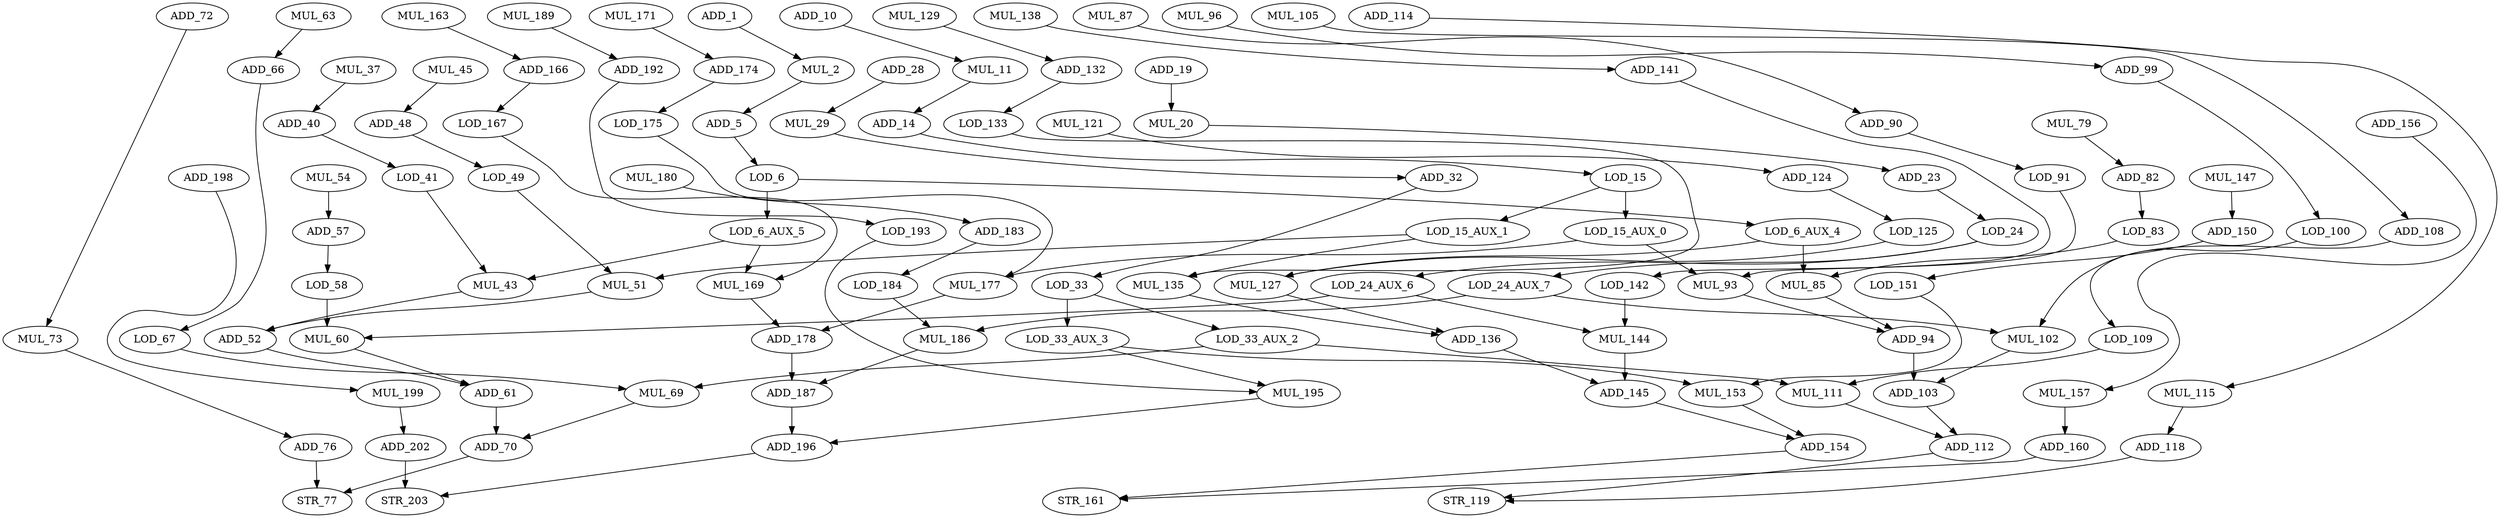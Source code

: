 digraph G {
    ADD_61;
    ADD_70;
    ADD_192;
    LOD_193;
    LOD_41;
    MUL_43;
    ADD_154;
    STR_161;
    ADD_112;
    STR_119;
    ADD_57;
    LOD_58;
    MUL_85;
    ADD_94;
    MUL_177;
    ADD_178;
    LOD_15_AUX_0;
    MUL_93;
    ADD_48;
    LOD_49;
    ADD_103;
    LOD_100;
    MUL_102;
    LOD_33_AUX_2;
    MUL_69;
    MUL_111;
    ADD_118;
    MUL_2;
    ADD_5;
    ADD_141;
    LOD_142;
    ADD_183;
    LOD_184;
    ADD_150;
    LOD_151;
    ADD_198;
    MUL_199;
    LOD_15;
    LOD_15_AUX_1;
    MUL_121;
    ADD_124;
    MUL_45;
    LOD_125;
    MUL_127;
    LOD_91;
    LOD_133;
    MUL_135;
    LOD_33_AUX_3;
    MUL_153;
    MUL_195;
    ADD_90;
    MUL_171;
    ADD_174;
    LOD_6;
    LOD_24_AUX_6;
    MUL_60;
    MUL_144;
    MUL_29;
    ADD_32;
    LOD_6_AUX_4;
    LOD_6_AUX_5;
    ADD_52;
    MUL_96;
    ADD_99;
    LOD_33;
    MUL_37;
    ADD_40;
    MUL_79;
    ADD_82;
    ADD_136;
    ADD_1;
    ADD_72;
    MUL_73;
    MUL_51;
    ADD_156;
    MUL_157;
    ADD_66;
    LOD_67;
    ADD_14;
    LOD_175;
    MUL_87;
    ADD_23;
    LOD_24;
    MUL_163;
    ADD_166;
    MUL_105;
    ADD_108;
    ADD_145;
    MUL_169;
    MUL_186;
    ADD_187;
    MUL_20;
    MUL_115;
    LOD_167;
    LOD_109;
    MUL_63;
    ADD_132;
    MUL_138;
    ADD_202;
    STR_203;
    MUL_11;
    LOD_83;
    MUL_129;
    ADD_196;
    MUL_54;
    ADD_76;
    MUL_147;
    ADD_160;
    ADD_28;
    ADD_19;
    ADD_10;
    STR_77;
    LOD_24_AUX_7;
    ADD_114;
    MUL_180;
    MUL_189;
    ADD_61 -> ADD_70 [weight=2];
    ADD_70 -> STR_77 [weight=0];
    ADD_192 -> LOD_193 [weight=0];
    LOD_193 -> MUL_195 [weight=0];
    LOD_41 -> MUL_43 [weight=0];
    MUL_43 -> ADD_52 [weight=0];
    ADD_154 -> STR_161 [weight=0];
    ADD_112 -> STR_119 [weight=0];
    ADD_57 -> LOD_58 [weight=0];
    LOD_58 -> MUL_60 [weight=2];
    MUL_85 -> ADD_94 [weight=0];
    ADD_94 -> ADD_103 [weight=4];
    MUL_177 -> ADD_178 [weight=0];
    ADD_178 -> ADD_187 [weight=5];
    LOD_15_AUX_0 -> MUL_93 [weight=0];
    LOD_15_AUX_0 -> MUL_177 [weight=0];
    MUL_93 -> ADD_94 [weight=0];
    ADD_48 -> LOD_49 [weight=0];
    LOD_49 -> MUL_51 [weight=0];
    ADD_103 -> ADD_112 [weight=0];
    LOD_100 -> MUL_102 [weight=0];
    MUL_102 -> ADD_103 [weight=0];
    LOD_33_AUX_2 -> MUL_69 [weight=0];
    LOD_33_AUX_2 -> MUL_111 [weight=0];
    MUL_69 -> ADD_70 [weight=0];
    MUL_111 -> ADD_112 [weight=0];
    ADD_118 -> STR_119 [weight=0];
    MUL_2 -> ADD_5 [weight=0];
    ADD_5 -> LOD_6 [weight=0];
    ADD_141 -> LOD_142 [weight=0];
    LOD_142 -> MUL_144 [weight=1];
    ADD_183 -> LOD_184 [weight=0];
    LOD_184 -> MUL_186 [weight=0];
    ADD_150 -> LOD_151 [weight=0];
    LOD_151 -> MUL_153 [weight=0];
    ADD_198 -> MUL_199 [weight=0];
    MUL_199 -> ADD_202 [weight=0];
    LOD_15 -> LOD_15_AUX_0 [weight=3];
    LOD_15 -> LOD_15_AUX_1 [weight=0];
    LOD_15_AUX_1 -> MUL_51 [weight=0];
    LOD_15_AUX_1 -> MUL_135 [weight=0];
    MUL_121 -> ADD_124 [weight=0];
    ADD_124 -> LOD_125 [weight=0];
    MUL_45 -> ADD_48 [weight=0];
    LOD_125 -> MUL_127 [weight=0];
    MUL_127 -> ADD_136 [weight=0];
    LOD_91 -> MUL_93 [weight=0];
    LOD_133 -> MUL_135 [weight=0];
    MUL_135 -> ADD_136 [weight=0];
    LOD_33_AUX_3 -> MUL_153 [weight=0];
    LOD_33_AUX_3 -> MUL_195 [weight=0];
    MUL_153 -> ADD_154 [weight=0];
    MUL_195 -> ADD_196 [weight=0];
    ADD_90 -> LOD_91 [weight=0];
    MUL_171 -> ADD_174 [weight=0];
    ADD_174 -> LOD_175 [weight=0];
    LOD_6 -> LOD_6_AUX_4 [weight=0];
    LOD_6 -> LOD_6_AUX_5 [weight=2];
    LOD_24_AUX_6 -> MUL_60 [weight=0];
    LOD_24_AUX_6 -> MUL_144 [weight=0];
    MUL_60 -> ADD_61 [weight=0];
    MUL_144 -> ADD_145 [weight=3];
    MUL_29 -> ADD_32 [weight=0];
    ADD_32 -> LOD_33 [weight=0];
    LOD_6_AUX_4 -> MUL_85 [weight=0];
    LOD_6_AUX_4 -> MUL_127 [weight=0];
    LOD_6_AUX_5 -> MUL_43 [weight=0];
    LOD_6_AUX_5 -> MUL_169 [weight=0];
    ADD_52 -> ADD_61 [weight=0];
    MUL_96 -> ADD_99 [weight=0];
    ADD_99 -> LOD_100 [weight=0];
    LOD_33 -> LOD_33_AUX_2 [weight=0];
    LOD_33 -> LOD_33_AUX_3 [weight=2];
    MUL_37 -> ADD_40 [weight=0];
    ADD_40 -> LOD_41 [weight=0];
    MUL_79 -> ADD_82 [weight=0];
    ADD_82 -> LOD_83 [weight=0];
    ADD_136 -> ADD_145 [weight=0];
    ADD_1 -> MUL_2 [weight=0];
    ADD_72 -> MUL_73 [weight=0];
    MUL_73 -> ADD_76 [weight=0];
    MUL_51 -> ADD_52 [weight=0];
    ADD_156 -> MUL_157 [weight=0];
    MUL_157 -> ADD_160 [weight=1];
    ADD_66 -> LOD_67 [weight=0];
    LOD_67 -> MUL_69 [weight=0];
    ADD_14 -> LOD_15 [weight=0];
    LOD_175 -> MUL_177 [weight=0];
    MUL_87 -> ADD_90 [weight=0];
    ADD_23 -> LOD_24 [weight=0];
    LOD_24 -> LOD_24_AUX_7 [weight=0];
    LOD_24 -> LOD_24_AUX_6 [weight=0];
    MUL_163 -> ADD_166 [weight=0];
    ADD_166 -> LOD_167 [weight=0];
    MUL_105 -> ADD_108 [weight=0];
    ADD_108 -> LOD_109 [weight=0];
    ADD_145 -> ADD_154 [weight=0];
    MUL_169 -> ADD_178 [weight=0];
    MUL_186 -> ADD_187 [weight=0];
    ADD_187 -> ADD_196 [weight=2];
    MUL_20 -> ADD_23 [weight=0];
    MUL_115 -> ADD_118 [weight=0];
    LOD_167 -> MUL_169 [weight=0];
    LOD_109 -> MUL_111 [weight=0];
    MUL_63 -> ADD_66 [weight=0];
    ADD_132 -> LOD_133 [weight=0];
    MUL_138 -> ADD_141 [weight=0];
    ADD_202 -> STR_203 [weight=0];
    MUL_11 -> ADD_14 [weight=0];
    LOD_83 -> MUL_85 [weight=0];
    MUL_129 -> ADD_132 [weight=0];
    ADD_196 -> STR_203 [weight=0];
    MUL_54 -> ADD_57 [weight=1];
    ADD_76 -> STR_77 [weight=0];
    MUL_147 -> ADD_150 [weight=0];
    ADD_160 -> STR_161 [weight=0];
    ADD_28 -> MUL_29 [weight=0];
    ADD_19 -> MUL_20 [weight=1];
    ADD_10 -> MUL_11 [weight=0];
    LOD_24_AUX_7 -> MUL_102 [weight=0];
    LOD_24_AUX_7 -> MUL_186 [weight=0];
    ADD_114 -> MUL_115 [weight=0];
    MUL_180 -> ADD_183 [weight=1];
    MUL_189 -> ADD_192 [weight=0];
}
